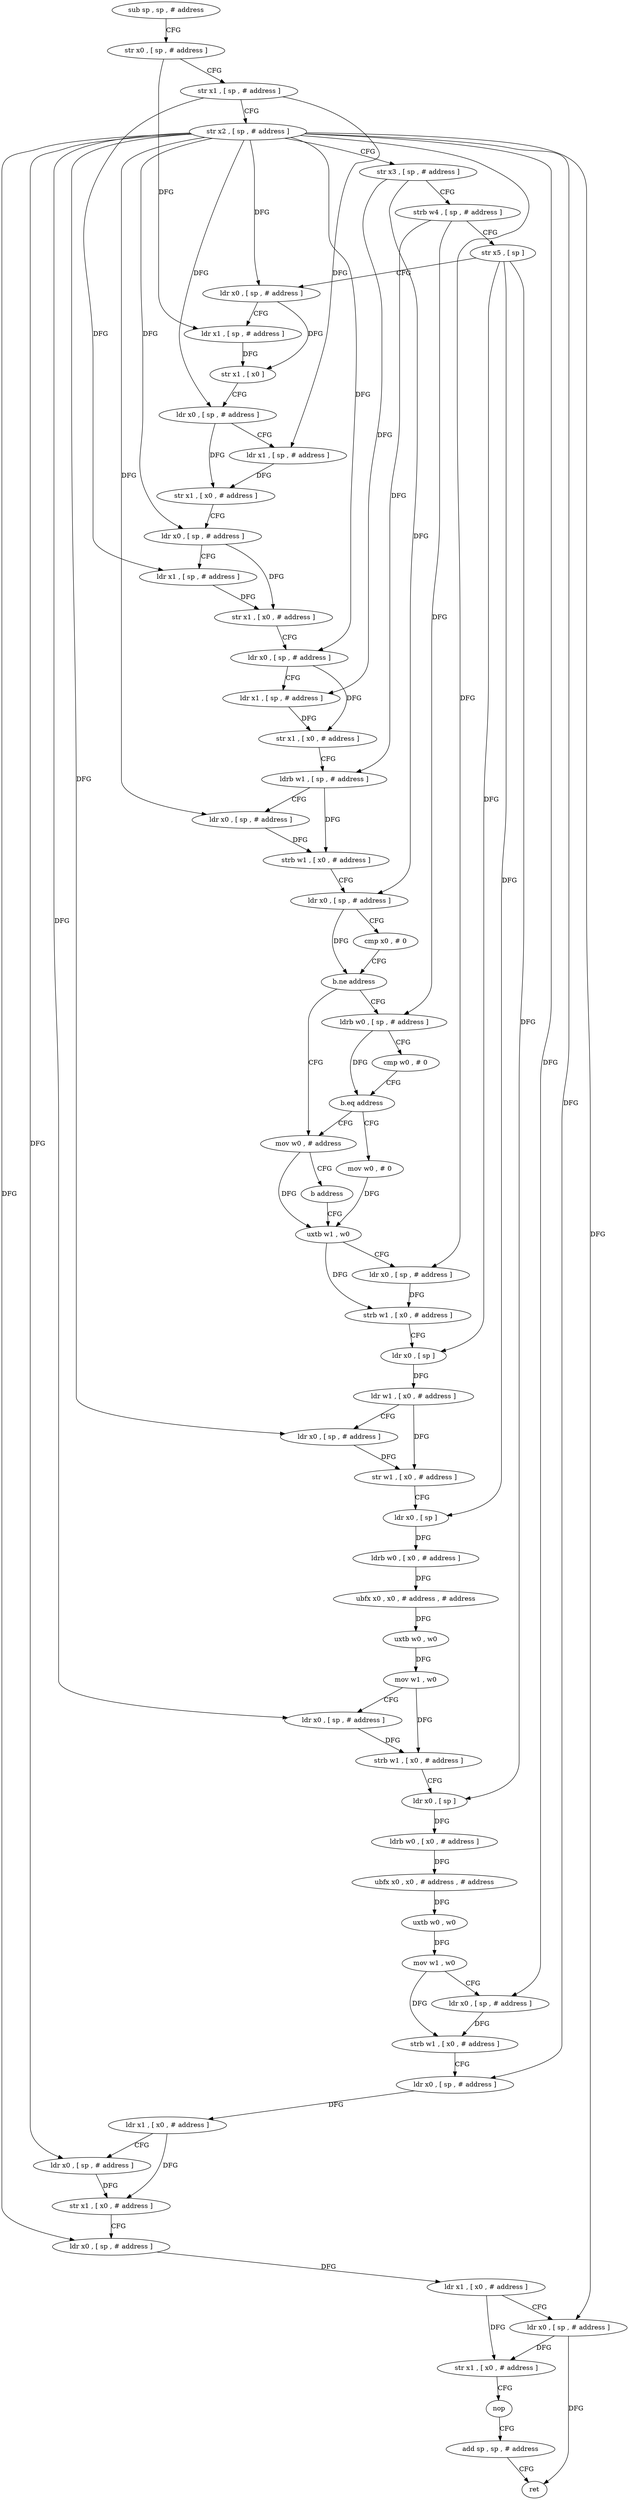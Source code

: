digraph "func" {
"4384708" [label = "sub sp , sp , # address" ]
"4384712" [label = "str x0 , [ sp , # address ]" ]
"4384716" [label = "str x1 , [ sp , # address ]" ]
"4384720" [label = "str x2 , [ sp , # address ]" ]
"4384724" [label = "str x3 , [ sp , # address ]" ]
"4384728" [label = "strb w4 , [ sp , # address ]" ]
"4384732" [label = "str x5 , [ sp ]" ]
"4384736" [label = "ldr x0 , [ sp , # address ]" ]
"4384740" [label = "ldr x1 , [ sp , # address ]" ]
"4384744" [label = "str x1 , [ x0 ]" ]
"4384748" [label = "ldr x0 , [ sp , # address ]" ]
"4384752" [label = "ldr x1 , [ sp , # address ]" ]
"4384756" [label = "str x1 , [ x0 , # address ]" ]
"4384760" [label = "ldr x0 , [ sp , # address ]" ]
"4384764" [label = "ldr x1 , [ sp , # address ]" ]
"4384768" [label = "str x1 , [ x0 , # address ]" ]
"4384772" [label = "ldr x0 , [ sp , # address ]" ]
"4384776" [label = "ldr x1 , [ sp , # address ]" ]
"4384780" [label = "str x1 , [ x0 , # address ]" ]
"4384784" [label = "ldrb w1 , [ sp , # address ]" ]
"4384788" [label = "ldr x0 , [ sp , # address ]" ]
"4384792" [label = "strb w1 , [ x0 , # address ]" ]
"4384796" [label = "ldr x0 , [ sp , # address ]" ]
"4384800" [label = "cmp x0 , # 0" ]
"4384804" [label = "b.ne address" ]
"4384820" [label = "mov w0 , # address" ]
"4384808" [label = "ldrb w0 , [ sp , # address ]" ]
"4384824" [label = "b address" ]
"4384832" [label = "uxtb w1 , w0" ]
"4384812" [label = "cmp w0 , # 0" ]
"4384816" [label = "b.eq address" ]
"4384828" [label = "mov w0 , # 0" ]
"4384836" [label = "ldr x0 , [ sp , # address ]" ]
"4384840" [label = "strb w1 , [ x0 , # address ]" ]
"4384844" [label = "ldr x0 , [ sp ]" ]
"4384848" [label = "ldr w1 , [ x0 , # address ]" ]
"4384852" [label = "ldr x0 , [ sp , # address ]" ]
"4384856" [label = "str w1 , [ x0 , # address ]" ]
"4384860" [label = "ldr x0 , [ sp ]" ]
"4384864" [label = "ldrb w0 , [ x0 , # address ]" ]
"4384868" [label = "ubfx x0 , x0 , # address , # address" ]
"4384872" [label = "uxtb w0 , w0" ]
"4384876" [label = "mov w1 , w0" ]
"4384880" [label = "ldr x0 , [ sp , # address ]" ]
"4384884" [label = "strb w1 , [ x0 , # address ]" ]
"4384888" [label = "ldr x0 , [ sp ]" ]
"4384892" [label = "ldrb w0 , [ x0 , # address ]" ]
"4384896" [label = "ubfx x0 , x0 , # address , # address" ]
"4384900" [label = "uxtb w0 , w0" ]
"4384904" [label = "mov w1 , w0" ]
"4384908" [label = "ldr x0 , [ sp , # address ]" ]
"4384912" [label = "strb w1 , [ x0 , # address ]" ]
"4384916" [label = "ldr x0 , [ sp , # address ]" ]
"4384920" [label = "ldr x1 , [ x0 , # address ]" ]
"4384924" [label = "ldr x0 , [ sp , # address ]" ]
"4384928" [label = "str x1 , [ x0 , # address ]" ]
"4384932" [label = "ldr x0 , [ sp , # address ]" ]
"4384936" [label = "ldr x1 , [ x0 , # address ]" ]
"4384940" [label = "ldr x0 , [ sp , # address ]" ]
"4384944" [label = "str x1 , [ x0 , # address ]" ]
"4384948" [label = "nop" ]
"4384952" [label = "add sp , sp , # address" ]
"4384956" [label = "ret" ]
"4384708" -> "4384712" [ label = "CFG" ]
"4384712" -> "4384716" [ label = "CFG" ]
"4384712" -> "4384740" [ label = "DFG" ]
"4384716" -> "4384720" [ label = "CFG" ]
"4384716" -> "4384752" [ label = "DFG" ]
"4384716" -> "4384764" [ label = "DFG" ]
"4384720" -> "4384724" [ label = "CFG" ]
"4384720" -> "4384736" [ label = "DFG" ]
"4384720" -> "4384748" [ label = "DFG" ]
"4384720" -> "4384760" [ label = "DFG" ]
"4384720" -> "4384772" [ label = "DFG" ]
"4384720" -> "4384788" [ label = "DFG" ]
"4384720" -> "4384836" [ label = "DFG" ]
"4384720" -> "4384852" [ label = "DFG" ]
"4384720" -> "4384880" [ label = "DFG" ]
"4384720" -> "4384908" [ label = "DFG" ]
"4384720" -> "4384916" [ label = "DFG" ]
"4384720" -> "4384924" [ label = "DFG" ]
"4384720" -> "4384932" [ label = "DFG" ]
"4384720" -> "4384940" [ label = "DFG" ]
"4384724" -> "4384728" [ label = "CFG" ]
"4384724" -> "4384776" [ label = "DFG" ]
"4384724" -> "4384796" [ label = "DFG" ]
"4384728" -> "4384732" [ label = "CFG" ]
"4384728" -> "4384784" [ label = "DFG" ]
"4384728" -> "4384808" [ label = "DFG" ]
"4384732" -> "4384736" [ label = "CFG" ]
"4384732" -> "4384844" [ label = "DFG" ]
"4384732" -> "4384860" [ label = "DFG" ]
"4384732" -> "4384888" [ label = "DFG" ]
"4384736" -> "4384740" [ label = "CFG" ]
"4384736" -> "4384744" [ label = "DFG" ]
"4384740" -> "4384744" [ label = "DFG" ]
"4384744" -> "4384748" [ label = "CFG" ]
"4384748" -> "4384752" [ label = "CFG" ]
"4384748" -> "4384756" [ label = "DFG" ]
"4384752" -> "4384756" [ label = "DFG" ]
"4384756" -> "4384760" [ label = "CFG" ]
"4384760" -> "4384764" [ label = "CFG" ]
"4384760" -> "4384768" [ label = "DFG" ]
"4384764" -> "4384768" [ label = "DFG" ]
"4384768" -> "4384772" [ label = "CFG" ]
"4384772" -> "4384776" [ label = "CFG" ]
"4384772" -> "4384780" [ label = "DFG" ]
"4384776" -> "4384780" [ label = "DFG" ]
"4384780" -> "4384784" [ label = "CFG" ]
"4384784" -> "4384788" [ label = "CFG" ]
"4384784" -> "4384792" [ label = "DFG" ]
"4384788" -> "4384792" [ label = "DFG" ]
"4384792" -> "4384796" [ label = "CFG" ]
"4384796" -> "4384800" [ label = "CFG" ]
"4384796" -> "4384804" [ label = "DFG" ]
"4384800" -> "4384804" [ label = "CFG" ]
"4384804" -> "4384820" [ label = "CFG" ]
"4384804" -> "4384808" [ label = "CFG" ]
"4384820" -> "4384824" [ label = "CFG" ]
"4384820" -> "4384832" [ label = "DFG" ]
"4384808" -> "4384812" [ label = "CFG" ]
"4384808" -> "4384816" [ label = "DFG" ]
"4384824" -> "4384832" [ label = "CFG" ]
"4384832" -> "4384836" [ label = "CFG" ]
"4384832" -> "4384840" [ label = "DFG" ]
"4384812" -> "4384816" [ label = "CFG" ]
"4384816" -> "4384828" [ label = "CFG" ]
"4384816" -> "4384820" [ label = "CFG" ]
"4384828" -> "4384832" [ label = "DFG" ]
"4384836" -> "4384840" [ label = "DFG" ]
"4384840" -> "4384844" [ label = "CFG" ]
"4384844" -> "4384848" [ label = "DFG" ]
"4384848" -> "4384852" [ label = "CFG" ]
"4384848" -> "4384856" [ label = "DFG" ]
"4384852" -> "4384856" [ label = "DFG" ]
"4384856" -> "4384860" [ label = "CFG" ]
"4384860" -> "4384864" [ label = "DFG" ]
"4384864" -> "4384868" [ label = "DFG" ]
"4384868" -> "4384872" [ label = "DFG" ]
"4384872" -> "4384876" [ label = "DFG" ]
"4384876" -> "4384880" [ label = "CFG" ]
"4384876" -> "4384884" [ label = "DFG" ]
"4384880" -> "4384884" [ label = "DFG" ]
"4384884" -> "4384888" [ label = "CFG" ]
"4384888" -> "4384892" [ label = "DFG" ]
"4384892" -> "4384896" [ label = "DFG" ]
"4384896" -> "4384900" [ label = "DFG" ]
"4384900" -> "4384904" [ label = "DFG" ]
"4384904" -> "4384908" [ label = "CFG" ]
"4384904" -> "4384912" [ label = "DFG" ]
"4384908" -> "4384912" [ label = "DFG" ]
"4384912" -> "4384916" [ label = "CFG" ]
"4384916" -> "4384920" [ label = "DFG" ]
"4384920" -> "4384924" [ label = "CFG" ]
"4384920" -> "4384928" [ label = "DFG" ]
"4384924" -> "4384928" [ label = "DFG" ]
"4384928" -> "4384932" [ label = "CFG" ]
"4384932" -> "4384936" [ label = "DFG" ]
"4384936" -> "4384940" [ label = "CFG" ]
"4384936" -> "4384944" [ label = "DFG" ]
"4384940" -> "4384944" [ label = "DFG" ]
"4384940" -> "4384956" [ label = "DFG" ]
"4384944" -> "4384948" [ label = "CFG" ]
"4384948" -> "4384952" [ label = "CFG" ]
"4384952" -> "4384956" [ label = "CFG" ]
}
